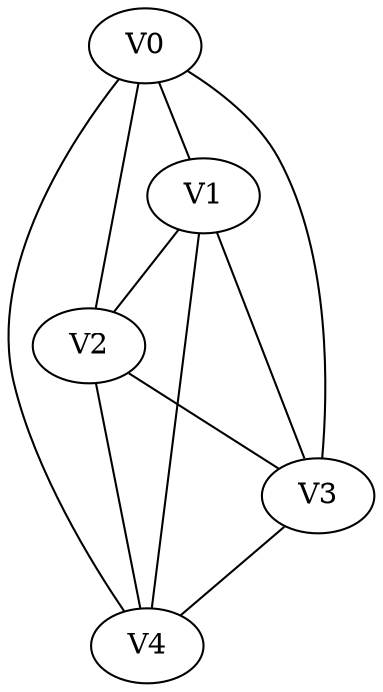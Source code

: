  graph graphname {
 
// number of constraint = 10 number of variable=  5
V0 -- V1 [len= 10171.9];
V0 -- V2 [len= 6843.75];
V0 -- V3 [len= 9937.5];
V0 -- V4 [len= 10375];
V1 -- V2 [len= 9984.38];
V1 -- V3 [len= 10109.4];
V1 -- V4 [len= 8281.25];
V2 -- V3 [len= 9468.75];
V2 -- V4 [len= 9187.5];
V3 -- V4 [len= 9312.5];
}
